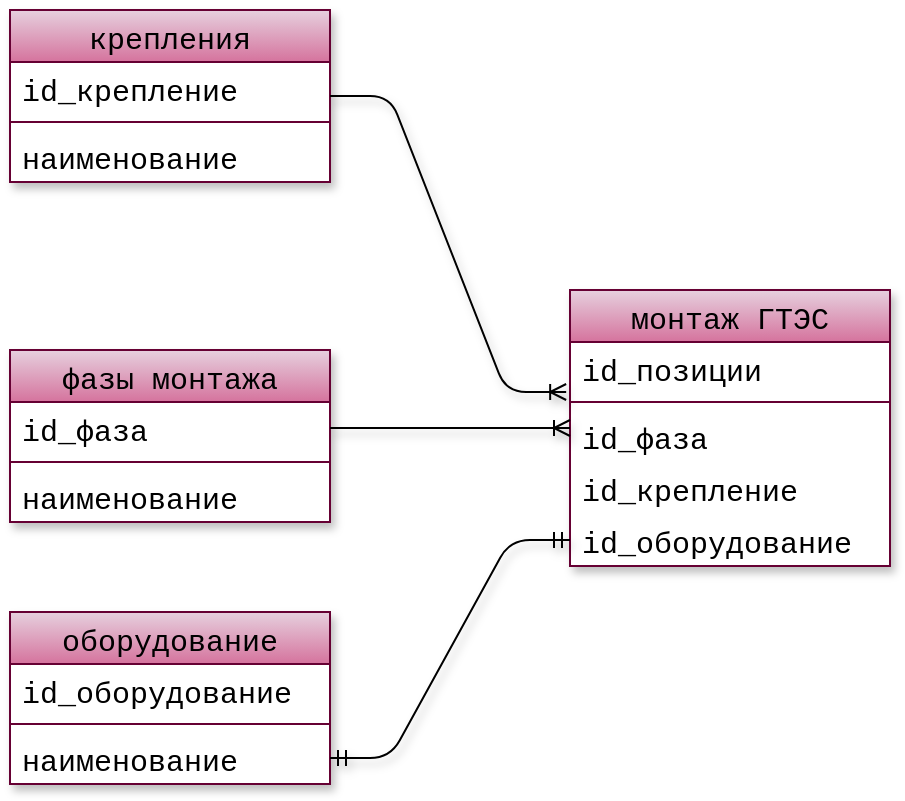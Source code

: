 <mxfile version="10.6.3" type="device"><diagram id="7ST-n6YBHspjDK6TZZjz" name="Страница 1"><mxGraphModel dx="743" dy="494" grid="1" gridSize="10" guides="1" tooltips="1" connect="1" arrows="1" fold="1" page="1" pageScale="1" pageWidth="827" pageHeight="1169" math="0" shadow="0"><root><mxCell id="0"/><mxCell id="1" parent="0"/><mxCell id="UZ8tR4QTFWeoWcY6epo6-93" value="фазы монтажа" style="swimlane;fontStyle=0;childLayout=stackLayout;horizontal=1;startSize=26;fillColor=#e6d0de;horizontalStack=0;resizeParent=1;resizeParentMax=0;resizeLast=0;collapsible=1;marginBottom=0;swimlaneFillColor=#ffffff;align=center;fontSize=15;strokeColor=#660033;strokeWidth=1;shadow=1;verticalAlign=middle;fontFamily=Courier New;gradientColor=#d5739d;" vertex="1" parent="1"><mxGeometry x="120" y="310" width="160" height="86" as="geometry"/></mxCell><mxCell id="UZ8tR4QTFWeoWcY6epo6-94" value="id_фаза" style="text;strokeColor=none;fillColor=none;spacingLeft=4;spacingRight=4;overflow=hidden;rotatable=0;points=[[0,0.5],[1,0.5]];portConstraint=eastwest;fontSize=15;shadow=1;verticalAlign=middle;fontFamily=Courier New;fontStyle=0" vertex="1" parent="UZ8tR4QTFWeoWcY6epo6-93"><mxGeometry y="26" width="160" height="26" as="geometry"/></mxCell><mxCell id="UZ8tR4QTFWeoWcY6epo6-115" value="" style="line;strokeWidth=1;fillColor=none;align=left;verticalAlign=middle;spacingTop=-1;spacingLeft=3;spacingRight=3;rotatable=0;labelPosition=right;points=[];portConstraint=eastwest;fontSize=15;shadow=0;comic=0;startSize=58;fontFamily=Courier New;fontStyle=0;strokeColor=#660033;" vertex="1" parent="UZ8tR4QTFWeoWcY6epo6-93"><mxGeometry y="52" width="160" height="8" as="geometry"/></mxCell><mxCell id="UZ8tR4QTFWeoWcY6epo6-95" value="наименование" style="text;strokeColor=none;fillColor=none;spacingLeft=4;spacingRight=4;overflow=hidden;rotatable=0;points=[[0,0.5],[1,0.5]];portConstraint=eastwest;fontSize=15;shadow=1;verticalAlign=middle;fontFamily=Courier New;fontStyle=0" vertex="1" parent="UZ8tR4QTFWeoWcY6epo6-93"><mxGeometry y="60" width="160" height="26" as="geometry"/></mxCell><mxCell id="UZ8tR4QTFWeoWcY6epo6-97" value="оборудование" style="swimlane;fontStyle=0;childLayout=stackLayout;horizontal=1;startSize=26;fillColor=#e6d0de;horizontalStack=0;resizeParent=1;resizeParentMax=0;resizeLast=0;collapsible=1;marginBottom=0;swimlaneFillColor=#ffffff;align=center;fontSize=15;strokeColor=#660033;strokeWidth=1;shadow=1;verticalAlign=middle;fontFamily=Courier New;gradientColor=#d5739d;" vertex="1" parent="1"><mxGeometry x="120" y="441" width="160" height="86" as="geometry"/></mxCell><mxCell id="UZ8tR4QTFWeoWcY6epo6-98" value="id_оборудование" style="text;strokeColor=none;fillColor=none;spacingLeft=4;spacingRight=4;overflow=hidden;rotatable=0;points=[[0,0.5],[1,0.5]];portConstraint=eastwest;fontSize=15;shadow=1;verticalAlign=middle;fontFamily=Courier New;fontStyle=0" vertex="1" parent="UZ8tR4QTFWeoWcY6epo6-97"><mxGeometry y="26" width="160" height="26" as="geometry"/></mxCell><mxCell id="UZ8tR4QTFWeoWcY6epo6-116" value="" style="line;strokeWidth=1;fillColor=none;align=left;verticalAlign=middle;spacingTop=-1;spacingLeft=3;spacingRight=3;rotatable=0;labelPosition=right;points=[];portConstraint=eastwest;fontSize=15;shadow=0;comic=0;startSize=58;fontFamily=Courier New;fontStyle=0;strokeColor=#660033;" vertex="1" parent="UZ8tR4QTFWeoWcY6epo6-97"><mxGeometry y="52" width="160" height="8" as="geometry"/></mxCell><mxCell id="UZ8tR4QTFWeoWcY6epo6-99" value="наименование" style="text;strokeColor=none;fillColor=none;spacingLeft=4;spacingRight=4;overflow=hidden;rotatable=0;points=[[0,0.5],[1,0.5]];portConstraint=eastwest;fontSize=15;shadow=1;verticalAlign=middle;fontFamily=Courier New;fontStyle=0" vertex="1" parent="UZ8tR4QTFWeoWcY6epo6-97"><mxGeometry y="60" width="160" height="26" as="geometry"/></mxCell><mxCell id="UZ8tR4QTFWeoWcY6epo6-101" value="монтаж ГТЭС" style="swimlane;fontStyle=0;childLayout=stackLayout;horizontal=1;startSize=26;fillColor=#e6d0de;horizontalStack=0;resizeParent=1;resizeParentMax=0;resizeLast=0;collapsible=1;marginBottom=0;swimlaneFillColor=#ffffff;align=center;fontSize=15;strokeColor=#660033;strokeWidth=1;shadow=1;verticalAlign=middle;fontFamily=Courier New;gradientColor=#d5739d;" vertex="1" parent="1"><mxGeometry x="400" y="280" width="160" height="138" as="geometry"/></mxCell><mxCell id="UZ8tR4QTFWeoWcY6epo6-119" value="id_позиции" style="text;strokeColor=none;fillColor=none;spacingLeft=4;spacingRight=4;overflow=hidden;rotatable=0;points=[[0,0.5],[1,0.5]];portConstraint=eastwest;fontSize=15;shadow=0;comic=0;startSize=58;verticalAlign=middle;fontFamily=Courier New;fontStyle=0" vertex="1" parent="UZ8tR4QTFWeoWcY6epo6-101"><mxGeometry y="26" width="160" height="26" as="geometry"/></mxCell><mxCell id="UZ8tR4QTFWeoWcY6epo6-120" value="" style="line;strokeWidth=1;fillColor=none;align=left;verticalAlign=middle;spacingTop=-1;spacingLeft=3;spacingRight=3;rotatable=0;labelPosition=right;points=[];portConstraint=eastwest;fontSize=15;shadow=0;comic=0;startSize=58;fontFamily=Courier New;fontStyle=0;strokeColor=#660033;" vertex="1" parent="UZ8tR4QTFWeoWcY6epo6-101"><mxGeometry y="52" width="160" height="8" as="geometry"/></mxCell><mxCell id="UZ8tR4QTFWeoWcY6epo6-102" value="id_фаза" style="text;strokeColor=none;fillColor=none;spacingLeft=4;spacingRight=4;overflow=hidden;rotatable=0;points=[[0,0.5],[1,0.5]];portConstraint=eastwest;fontSize=15;shadow=1;verticalAlign=middle;fontFamily=Courier New;fontStyle=0" vertex="1" parent="UZ8tR4QTFWeoWcY6epo6-101"><mxGeometry y="60" width="160" height="26" as="geometry"/></mxCell><mxCell id="UZ8tR4QTFWeoWcY6epo6-103" value="id_крепление" style="text;strokeColor=none;fillColor=none;spacingLeft=4;spacingRight=4;overflow=hidden;rotatable=0;points=[[0,0.5],[1,0.5]];portConstraint=eastwest;fontSize=15;shadow=1;verticalAlign=middle;fontFamily=Courier New;fontStyle=0" vertex="1" parent="UZ8tR4QTFWeoWcY6epo6-101"><mxGeometry y="86" width="160" height="26" as="geometry"/></mxCell><mxCell id="UZ8tR4QTFWeoWcY6epo6-104" value="id_оборудование" style="text;strokeColor=none;fillColor=none;spacingLeft=4;spacingRight=4;overflow=hidden;rotatable=0;points=[[0,0.5],[1,0.5]];portConstraint=eastwest;fontSize=15;shadow=1;verticalAlign=middle;fontFamily=Courier New;fontStyle=0" vertex="1" parent="UZ8tR4QTFWeoWcY6epo6-101"><mxGeometry y="112" width="160" height="26" as="geometry"/></mxCell><mxCell id="UZ8tR4QTFWeoWcY6epo6-105" value="крепления" style="swimlane;fontStyle=0;childLayout=stackLayout;horizontal=1;startSize=26;fillColor=#e6d0de;horizontalStack=0;resizeParent=1;resizeParentMax=0;resizeLast=0;collapsible=1;marginBottom=0;swimlaneFillColor=#ffffff;align=center;fontSize=15;strokeColor=#660033;strokeWidth=1;shadow=1;verticalAlign=middle;fontFamily=Courier New;gradientColor=#d5739d;" vertex="1" parent="1"><mxGeometry x="120" y="140" width="160" height="86" as="geometry"/></mxCell><mxCell id="UZ8tR4QTFWeoWcY6epo6-106" value="id_крепление" style="text;strokeColor=none;fillColor=none;spacingLeft=4;spacingRight=4;overflow=hidden;rotatable=0;points=[[0,0.5],[1,0.5]];portConstraint=eastwest;fontSize=15;comic=0;shadow=1;verticalAlign=middle;fontFamily=Courier New;fontStyle=0" vertex="1" parent="UZ8tR4QTFWeoWcY6epo6-105"><mxGeometry y="26" width="160" height="26" as="geometry"/></mxCell><mxCell id="UZ8tR4QTFWeoWcY6epo6-114" value="" style="line;strokeWidth=1;fillColor=none;align=left;verticalAlign=middle;spacingTop=-1;spacingLeft=3;spacingRight=3;rotatable=0;labelPosition=right;points=[];portConstraint=eastwest;fontSize=15;shadow=0;comic=0;startSize=58;fontFamily=Courier New;fontStyle=0;strokeColor=#660033;" vertex="1" parent="UZ8tR4QTFWeoWcY6epo6-105"><mxGeometry y="52" width="160" height="8" as="geometry"/></mxCell><mxCell id="UZ8tR4QTFWeoWcY6epo6-107" value="наименование" style="text;strokeColor=none;fillColor=none;spacingLeft=4;spacingRight=4;overflow=hidden;rotatable=0;points=[[0,0.5],[1,0.5]];portConstraint=eastwest;fontSize=15;shadow=1;verticalAlign=middle;fontFamily=Courier New;fontStyle=0" vertex="1" parent="UZ8tR4QTFWeoWcY6epo6-105"><mxGeometry y="60" width="160" height="26" as="geometry"/></mxCell><mxCell id="UZ8tR4QTFWeoWcY6epo6-109" value="" style="edgeStyle=entityRelationEdgeStyle;fontSize=15;html=1;endArrow=ERmandOne;startArrow=ERmandOne;exitX=1;exitY=0.5;exitDx=0;exitDy=0;entryX=0;entryY=0.5;entryDx=0;entryDy=0;shadow=1;verticalAlign=middle;fontFamily=Courier New;fontStyle=0" edge="1" parent="1" source="UZ8tR4QTFWeoWcY6epo6-99" target="UZ8tR4QTFWeoWcY6epo6-104"><mxGeometry width="100" height="100" relative="1" as="geometry"><mxPoint x="320" y="560" as="sourcePoint"/><mxPoint x="420" y="460" as="targetPoint"/></mxGeometry></mxCell><mxCell id="UZ8tR4QTFWeoWcY6epo6-111" value="" style="edgeStyle=entityRelationEdgeStyle;fontSize=15;html=1;endArrow=ERoneToMany;exitX=1;exitY=0.5;exitDx=0;exitDy=0;entryX=0;entryY=0.5;entryDx=0;entryDy=0;shadow=1;verticalAlign=middle;fontFamily=Courier New;fontStyle=0" edge="1" parent="1" source="UZ8tR4QTFWeoWcY6epo6-94" target="UZ8tR4QTFWeoWcY6epo6-101"><mxGeometry width="100" height="100" relative="1" as="geometry"><mxPoint x="300" y="350" as="sourcePoint"/><mxPoint x="400" y="250" as="targetPoint"/></mxGeometry></mxCell><mxCell id="UZ8tR4QTFWeoWcY6epo6-112" value="" style="edgeStyle=entityRelationEdgeStyle;fontSize=15;html=1;endArrow=ERoneToMany;exitX=1;exitY=0.5;exitDx=0;exitDy=0;entryX=-0.012;entryY=-0.346;entryDx=0;entryDy=0;entryPerimeter=0;shadow=1;verticalAlign=middle;fontFamily=Courier New;fontStyle=0" edge="1" parent="1" source="UZ8tR4QTFWeoWcY6epo6-105" target="UZ8tR4QTFWeoWcY6epo6-102"><mxGeometry width="100" height="100" relative="1" as="geometry"><mxPoint x="380" y="205" as="sourcePoint"/><mxPoint x="480" y="105" as="targetPoint"/></mxGeometry></mxCell></root></mxGraphModel></diagram></mxfile>